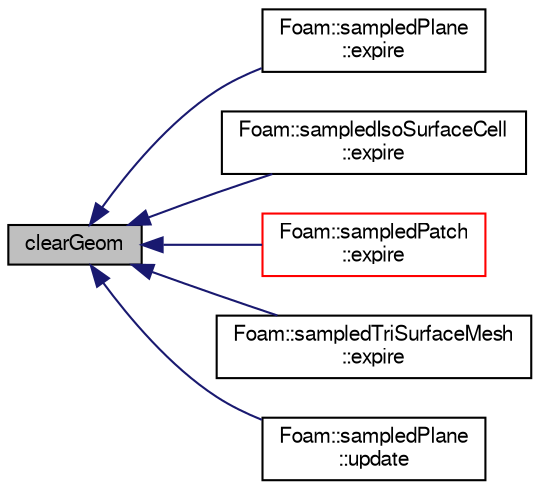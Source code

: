 digraph "clearGeom"
{
  bgcolor="transparent";
  edge [fontname="FreeSans",fontsize="10",labelfontname="FreeSans",labelfontsize="10"];
  node [fontname="FreeSans",fontsize="10",shape=record];
  rankdir="LR";
  Node327 [label="clearGeom",height=0.2,width=0.4,color="black", fillcolor="grey75", style="filled", fontcolor="black"];
  Node327 -> Node328 [dir="back",color="midnightblue",fontsize="10",style="solid",fontname="FreeSans"];
  Node328 [label="Foam::sampledPlane\l::expire",height=0.2,width=0.4,color="black",URL="$a29374.html#a99e9f0908a967713d117081d26ed51d0",tooltip="Mark the surface as needing an update. "];
  Node327 -> Node329 [dir="back",color="midnightblue",fontsize="10",style="solid",fontname="FreeSans"];
  Node329 [label="Foam::sampledIsoSurfaceCell\l::expire",height=0.2,width=0.4,color="black",URL="$a29358.html#a99e9f0908a967713d117081d26ed51d0",tooltip="Mark the surface as needing an update. "];
  Node327 -> Node330 [dir="back",color="midnightblue",fontsize="10",style="solid",fontname="FreeSans"];
  Node330 [label="Foam::sampledPatch\l::expire",height=0.2,width=0.4,color="red",URL="$a29366.html#a99e9f0908a967713d117081d26ed51d0",tooltip="Mark the surface as needing an update. "];
  Node327 -> Node332 [dir="back",color="midnightblue",fontsize="10",style="solid",fontname="FreeSans"];
  Node332 [label="Foam::sampledTriSurfaceMesh\l::expire",height=0.2,width=0.4,color="black",URL="$a29398.html#a99e9f0908a967713d117081d26ed51d0",tooltip="Mark the surface as needing an update. "];
  Node327 -> Node333 [dir="back",color="midnightblue",fontsize="10",style="solid",fontname="FreeSans"];
  Node333 [label="Foam::sampledPlane\l::update",height=0.2,width=0.4,color="black",URL="$a29374.html#aa2aac016e2bf7b5bd2b271786c2791aa",tooltip="Update the surface as required. "];
}
